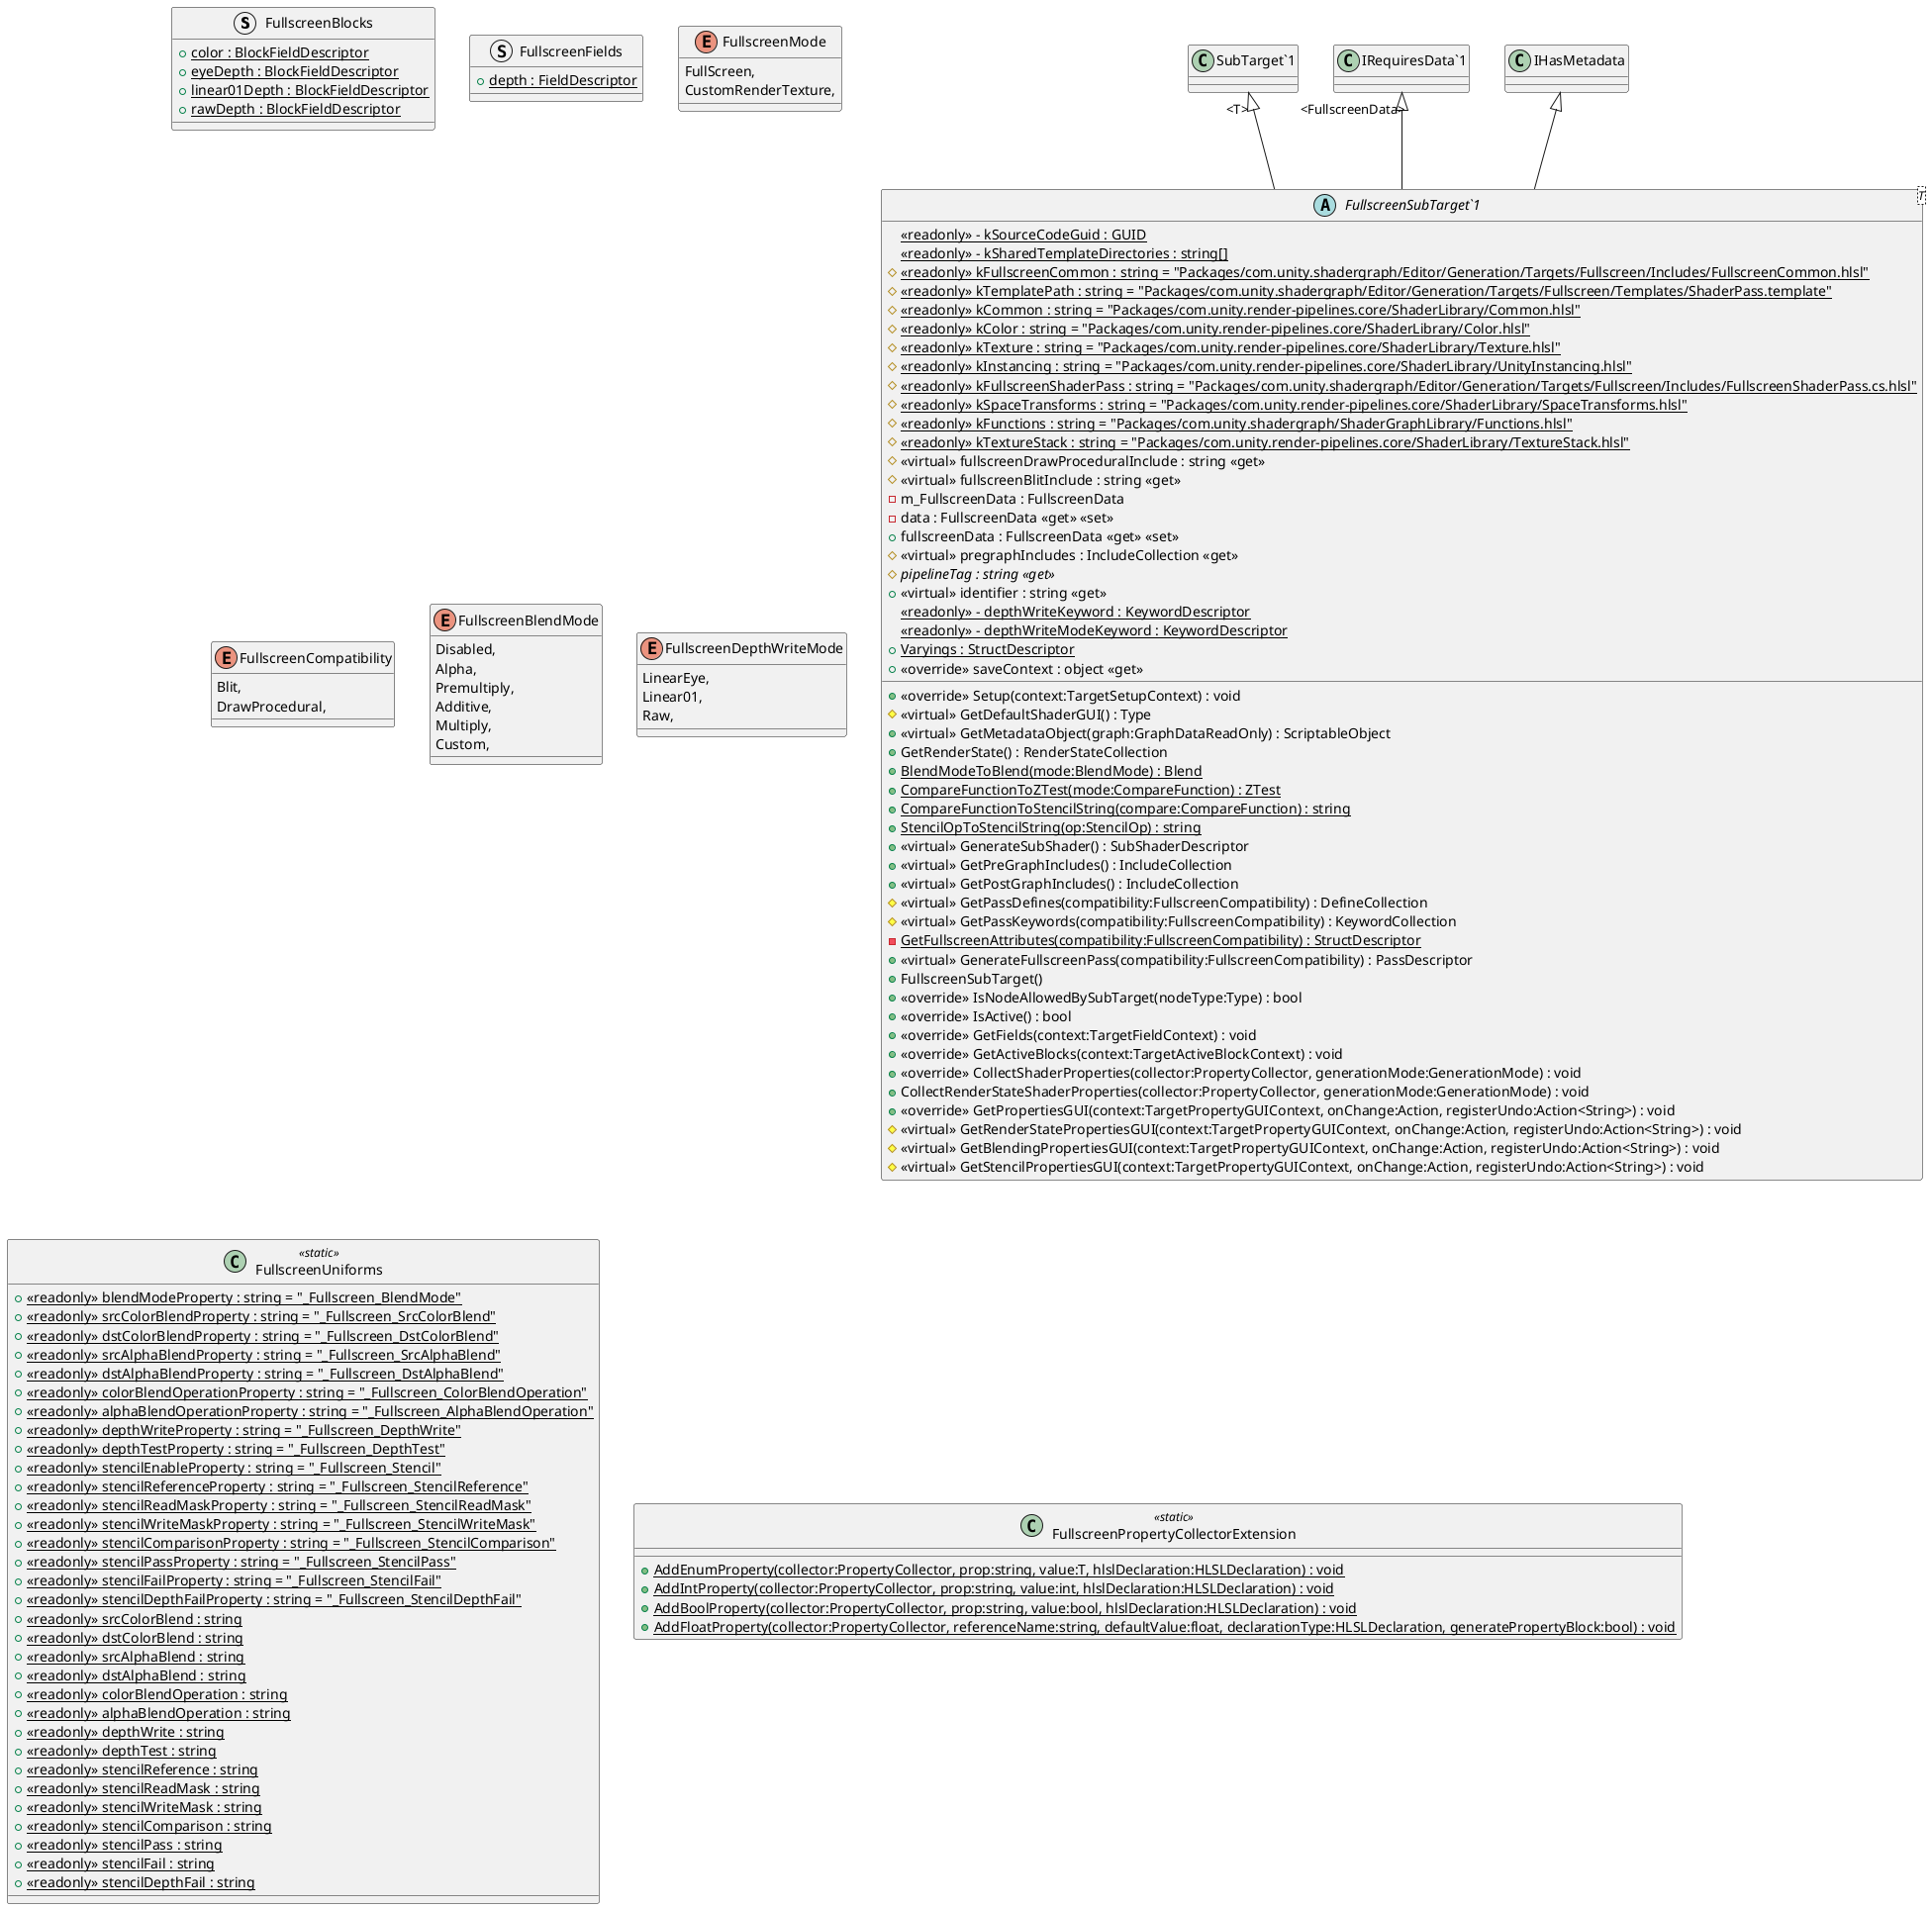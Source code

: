 @startuml
struct FullscreenBlocks {
    + {static} color : BlockFieldDescriptor
    + {static} eyeDepth : BlockFieldDescriptor
    + {static} linear01Depth : BlockFieldDescriptor
    + {static} rawDepth : BlockFieldDescriptor
}
struct FullscreenFields {
    + {static} depth : FieldDescriptor
}
enum FullscreenMode {
    FullScreen,
    CustomRenderTexture,
}
enum FullscreenCompatibility {
    Blit,
    DrawProcedural,
}
enum FullscreenBlendMode {
    Disabled,
    Alpha,
    Premultiply,
    Additive,
    Multiply,
    Custom,
}
enum FullscreenDepthWriteMode {
    LinearEye,
    Linear01,
    Raw,
}
class FullscreenUniforms <<static>> {
    + {static} <<readonly>> blendModeProperty : string = "_Fullscreen_BlendMode"
    + {static} <<readonly>> srcColorBlendProperty : string = "_Fullscreen_SrcColorBlend"
    + {static} <<readonly>> dstColorBlendProperty : string = "_Fullscreen_DstColorBlend"
    + {static} <<readonly>> srcAlphaBlendProperty : string = "_Fullscreen_SrcAlphaBlend"
    + {static} <<readonly>> dstAlphaBlendProperty : string = "_Fullscreen_DstAlphaBlend"
    + {static} <<readonly>> colorBlendOperationProperty : string = "_Fullscreen_ColorBlendOperation"
    + {static} <<readonly>> alphaBlendOperationProperty : string = "_Fullscreen_AlphaBlendOperation"
    + {static} <<readonly>> depthWriteProperty : string = "_Fullscreen_DepthWrite"
    + {static} <<readonly>> depthTestProperty : string = "_Fullscreen_DepthTest"
    + {static} <<readonly>> stencilEnableProperty : string = "_Fullscreen_Stencil"
    + {static} <<readonly>> stencilReferenceProperty : string = "_Fullscreen_StencilReference"
    + {static} <<readonly>> stencilReadMaskProperty : string = "_Fullscreen_StencilReadMask"
    + {static} <<readonly>> stencilWriteMaskProperty : string = "_Fullscreen_StencilWriteMask"
    + {static} <<readonly>> stencilComparisonProperty : string = "_Fullscreen_StencilComparison"
    + {static} <<readonly>> stencilPassProperty : string = "_Fullscreen_StencilPass"
    + {static} <<readonly>> stencilFailProperty : string = "_Fullscreen_StencilFail"
    + {static} <<readonly>> stencilDepthFailProperty : string = "_Fullscreen_StencilDepthFail"
    + {static} <<readonly>> srcColorBlend : string
    + {static} <<readonly>> dstColorBlend : string
    + {static} <<readonly>> srcAlphaBlend : string
    + {static} <<readonly>> dstAlphaBlend : string
    + {static} <<readonly>> colorBlendOperation : string
    + {static} <<readonly>> alphaBlendOperation : string
    + {static} <<readonly>> depthWrite : string
    + {static} <<readonly>> depthTest : string
    + {static} <<readonly>> stencilReference : string
    + {static} <<readonly>> stencilReadMask : string
    + {static} <<readonly>> stencilWriteMask : string
    + {static} <<readonly>> stencilComparison : string
    + {static} <<readonly>> stencilPass : string
    + {static} <<readonly>> stencilFail : string
    + {static} <<readonly>> stencilDepthFail : string
}
abstract class "FullscreenSubTarget`1"<T> {
    {static} <<readonly>> - kSourceCodeGuid : GUID
    {static} <<readonly>> - kSharedTemplateDirectories : string[]
    # {static} <<readonly>> kFullscreenCommon : string = "Packages/com.unity.shadergraph/Editor/Generation/Targets/Fullscreen/Includes/FullscreenCommon.hlsl"
    # {static} <<readonly>> kTemplatePath : string = "Packages/com.unity.shadergraph/Editor/Generation/Targets/Fullscreen/Templates/ShaderPass.template"
    # {static} <<readonly>> kCommon : string = "Packages/com.unity.render-pipelines.core/ShaderLibrary/Common.hlsl"
    # {static} <<readonly>> kColor : string = "Packages/com.unity.render-pipelines.core/ShaderLibrary/Color.hlsl"
    # {static} <<readonly>> kTexture : string = "Packages/com.unity.render-pipelines.core/ShaderLibrary/Texture.hlsl"
    # {static} <<readonly>> kInstancing : string = "Packages/com.unity.render-pipelines.core/ShaderLibrary/UnityInstancing.hlsl"
    # {static} <<readonly>> kFullscreenShaderPass : string = "Packages/com.unity.shadergraph/Editor/Generation/Targets/Fullscreen/Includes/FullscreenShaderPass.cs.hlsl"
    # {static} <<readonly>> kSpaceTransforms : string = "Packages/com.unity.render-pipelines.core/ShaderLibrary/SpaceTransforms.hlsl"
    # {static} <<readonly>> kFunctions : string = "Packages/com.unity.shadergraph/ShaderGraphLibrary/Functions.hlsl"
    # {static} <<readonly>> kTextureStack : string = "Packages/com.unity.render-pipelines.core/ShaderLibrary/TextureStack.hlsl"
    # <<virtual>> fullscreenDrawProceduralInclude : string <<get>>
    # <<virtual>> fullscreenBlitInclude : string <<get>>
    - m_FullscreenData : FullscreenData
    - data : FullscreenData <<get>> <<set>>
    + fullscreenData : FullscreenData <<get>> <<set>>
    + <<override>> Setup(context:TargetSetupContext) : void
    # <<virtual>> pregraphIncludes : IncludeCollection <<get>>
    # {abstract} pipelineTag : string <<get>>
    # <<virtual>> GetDefaultShaderGUI() : Type
    + <<virtual>> identifier : string <<get>>
    + <<virtual>> GetMetadataObject(graph:GraphDataReadOnly) : ScriptableObject
    + GetRenderState() : RenderStateCollection
    + {static} BlendModeToBlend(mode:BlendMode) : Blend
    + {static} CompareFunctionToZTest(mode:CompareFunction) : ZTest
    + {static} CompareFunctionToStencilString(compare:CompareFunction) : string
    + {static} StencilOpToStencilString(op:StencilOp) : string
    + <<virtual>> GenerateSubShader() : SubShaderDescriptor
    + <<virtual>> GetPreGraphIncludes() : IncludeCollection
    + <<virtual>> GetPostGraphIncludes() : IncludeCollection
    {static} <<readonly>> - depthWriteKeyword : KeywordDescriptor
    {static} <<readonly>> - depthWriteModeKeyword : KeywordDescriptor
    + {static} Varyings : StructDescriptor
    # <<virtual>> GetPassDefines(compatibility:FullscreenCompatibility) : DefineCollection
    # <<virtual>> GetPassKeywords(compatibility:FullscreenCompatibility) : KeywordCollection
    {static} - GetFullscreenAttributes(compatibility:FullscreenCompatibility) : StructDescriptor
    + <<virtual>> GenerateFullscreenPass(compatibility:FullscreenCompatibility) : PassDescriptor
    + <<override>> saveContext : object <<get>>
    + FullscreenSubTarget()
    + <<override>> IsNodeAllowedBySubTarget(nodeType:Type) : bool
    + <<override>> IsActive() : bool
    + <<override>> GetFields(context:TargetFieldContext) : void
    + <<override>> GetActiveBlocks(context:TargetActiveBlockContext) : void
    + <<override>> CollectShaderProperties(collector:PropertyCollector, generationMode:GenerationMode) : void
    + CollectRenderStateShaderProperties(collector:PropertyCollector, generationMode:GenerationMode) : void
    + <<override>> GetPropertiesGUI(context:TargetPropertyGUIContext, onChange:Action, registerUndo:Action<String>) : void
    # <<virtual>> GetRenderStatePropertiesGUI(context:TargetPropertyGUIContext, onChange:Action, registerUndo:Action<String>) : void
    # <<virtual>> GetBlendingPropertiesGUI(context:TargetPropertyGUIContext, onChange:Action, registerUndo:Action<String>) : void
    # <<virtual>> GetStencilPropertiesGUI(context:TargetPropertyGUIContext, onChange:Action, registerUndo:Action<String>) : void
}
class FullscreenPropertyCollectorExtension <<static>> {
    + {static} AddEnumProperty(collector:PropertyCollector, prop:string, value:T, hlslDeclaration:HLSLDeclaration) : void
    + {static} AddIntProperty(collector:PropertyCollector, prop:string, value:int, hlslDeclaration:HLSLDeclaration) : void
    + {static} AddBoolProperty(collector:PropertyCollector, prop:string, value:bool, hlslDeclaration:HLSLDeclaration) : void
    + {static} AddFloatProperty(collector:PropertyCollector, referenceName:string, defaultValue:float, declarationType:HLSLDeclaration, generatePropertyBlock:bool) : void
}
"SubTarget`1" "<T>" <|-- "FullscreenSubTarget`1"
"IRequiresData`1" "<FullscreenData>" <|-- "FullscreenSubTarget`1"
IHasMetadata <|-- "FullscreenSubTarget`1"
@enduml

